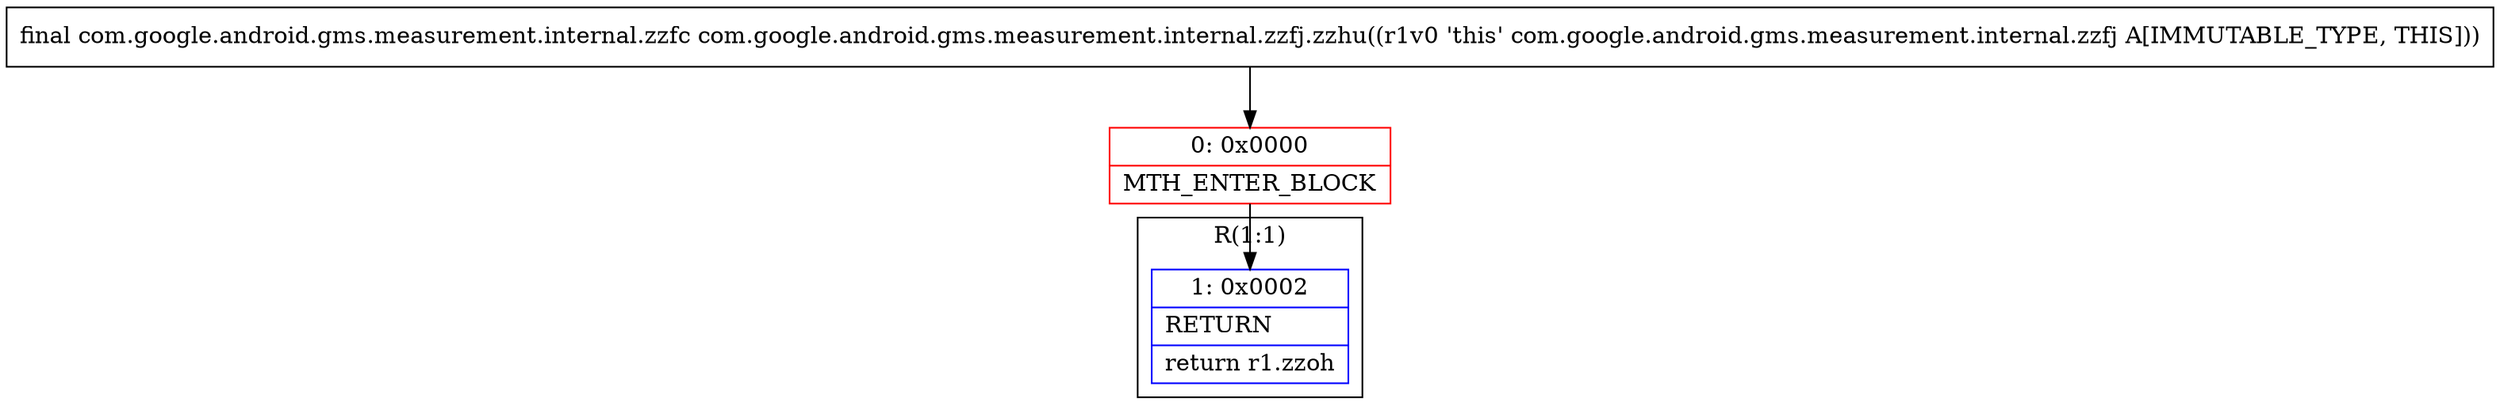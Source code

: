 digraph "CFG forcom.google.android.gms.measurement.internal.zzfj.zzhu()Lcom\/google\/android\/gms\/measurement\/internal\/zzfc;" {
subgraph cluster_Region_1413520179 {
label = "R(1:1)";
node [shape=record,color=blue];
Node_1 [shape=record,label="{1\:\ 0x0002|RETURN\l|return r1.zzoh\l}"];
}
Node_0 [shape=record,color=red,label="{0\:\ 0x0000|MTH_ENTER_BLOCK\l}"];
MethodNode[shape=record,label="{final com.google.android.gms.measurement.internal.zzfc com.google.android.gms.measurement.internal.zzfj.zzhu((r1v0 'this' com.google.android.gms.measurement.internal.zzfj A[IMMUTABLE_TYPE, THIS])) }"];
MethodNode -> Node_0;
Node_0 -> Node_1;
}

